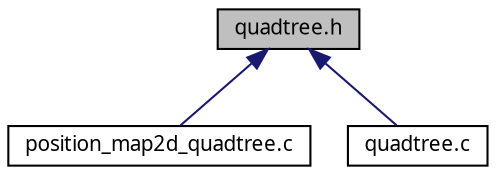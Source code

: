 digraph "quadtree.h"
{
  edge [fontname="FreeSans.ttf",fontsize="10",labelfontname="FreeSans.ttf",labelfontsize="10"];
  node [fontname="FreeSans.ttf",fontsize="10",shape=record];
  Node1 [label="quadtree.h",height=0.2,width=0.4,color="black", fillcolor="grey75", style="filled", fontcolor="black"];
  Node1 -> Node2 [dir="back",color="midnightblue",fontsize="10",style="solid",fontname="FreeSans.ttf"];
  Node2 [label="position_map2d_quadtree.c",height=0.2,width=0.4,color="black", fillcolor="white", style="filled",URL="$position__map2d__quadtree_8c.html"];
  Node1 -> Node3 [dir="back",color="midnightblue",fontsize="10",style="solid",fontname="FreeSans.ttf"];
  Node3 [label="quadtree.c",height=0.2,width=0.4,color="black", fillcolor="white", style="filled",URL="$quadtree_8c.html"];
}
